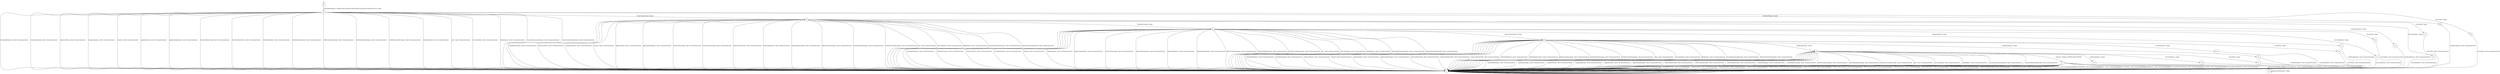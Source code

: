 digraph g {

	s0 [shape="circle" label="s0"];
	s1 [shape="circle" label="s1"];
	s2 [shape="circle" label="s2"];
	s3 [shape="circle" label="s3"];
	s4 [shape="circle" label="s4"];
	s5 [shape="circle" label="s5"];
	s6 [shape="circle" label="s6"];
	s7 [shape="circle" label="s7"];
	s8 [shape="circle" label="s8"];
	s9 [shape="circle" label="s9"];
	s10 [shape="circle" label="s10"];
	s11 [shape="circle" label="s11"];
	s12 [shape="circle" label="s12"];
	s13 [shape="circle" label="s13"];
	s14 [shape="circle" label="s14"];
	s15 [shape="circle" label="s15"];
	s16 [shape="circle" label="s16"];
	s17 [shape="circle" label="s17"];
	s18 [shape="circle" label="s18"];
	s19 [shape="circle" label="s19"];
	s20 [shape="circle" label="s20"];
	s21 [shape="circle" label="s21"];
	s22 [shape="circle" label="s22"];
	s0 -> s2 [label="ClientHelloRSAReset / SERVER_HELLOCERTIFICATECERTIFICATE_REQUESTSERVER_HELLO_DONE"];
	s1 -> s1 [label="ClientHelloRSAReset / x"];
	s1 -> s1 [label="ClientKeyExchange / x"];
	s1 -> s1 [label="EmptyCertificate / x"];
	s1 -> s1 [label="ChangeCipherSpec / x"];
	s1 -> s1 [label="Finished / x"];
	s1 -> s1 [label="ApplicationData / x"];
	s1 -> s1 [label="ApplicationDataEmpty / x"];
	s1 -> s1 [label="ClientCertificateValid / x"];
	s1 -> s1 [label="ClientCertificateInvalid / x"];
	s1 -> s1 [label="ClientCertificateVerify / x"];
	s1 -> s1 [label="CertificateRequest / x"];
	s1 -> s1 [label="HelloVerifyRequest / x"];
	s1 -> s1 [label="DHClientKeyExchange / x"];
	s1 -> s1 [label="DHEServerKeyExchange / x"];
	s1 -> s1 [label="ECDHClientKeyExchange / x"];
	s1 -> s1 [label="ECDHEServerKeyExchange / x"];
	s1 -> s1 [label="ServerHelloDone / x"];
	s1 -> s1 [label="Alert / x"];
	s1 -> s1 [label="SSL2ClientHello / x"];
	s1 -> s1 [label="HelloRequest / x"];
	s1 -> s1 [label="EncryptedExtensionMessage / x"];
	s1 -> s1 [label="ServerHello / x"];
	s1 -> s1 [label="ClientCertificateVerifyInvalid / x"];
	s2 -> s1 [label="ClientHelloRSAReset / Alert1.0ConnectionClosed"];
	s2 -> s1 [label="ClientKeyExchange / Alert1.0ConnectionClosed"];
	s2 -> s1 [label="EmptyCertificate / Alert1.0ConnectionClosed"];
	s2 -> s1 [label="ChangeCipherSpec / Alert1.0ConnectionClosed"];
	s2 -> s1 [label="Finished / Alert1.0ConnectionClosed"];
	s2 -> s1 [label="ApplicationData / Alert2.10ConnectionClosed"];
	s2 -> s1 [label="ApplicationDataEmpty / Alert1.0ConnectionClosed"];
	s2 -> s3 [label="ClientCertificateValid / Empty"];
	s2 -> s1 [label="ClientCertificateInvalid / Alert1.0ConnectionClosed"];
	s2 -> s1 [label="ClientCertificateVerify / Alert1.0ConnectionClosed"];
	s2 -> s8 [label="CertificateRequest / Empty"];
	s2 -> s1 [label="HelloVerifyRequest / Alert1.0ConnectionClosed"];
	s2 -> s1 [label="DHClientKeyExchange / Alert1.0ConnectionClosed"];
	s2 -> s1 [label="DHEServerKeyExchange / Alert1.0ConnectionClosed"];
	s2 -> s1 [label="ECDHClientKeyExchange / Alert1.0ConnectionClosed"];
	s2 -> s1 [label="ECDHEServerKeyExchange / Alert1.0ConnectionClosed"];
	s2 -> s1 [label="ServerHelloDone / Alert1.0ConnectionClosed"];
	s2 -> s1 [label="Alert / Alert1.0ConnectionClosed"];
	s2 -> s1 [label="SSL2ClientHello / Alert1.0ConnectionClosed"];
	s2 -> s1 [label="HelloRequest / Alert2.10ConnectionClosed"];
	s2 -> s1 [label="EncryptedExtensionMessage / Alert1.0ConnectionClosed"];
	s2 -> s9 [label="ServerHello / Empty"];
	s2 -> s1 [label="ClientCertificateVerifyInvalid / Alert1.0ConnectionClosed"];
	s3 -> s1 [label="ClientHelloRSAReset / Alert1.0ConnectionClosed"];
	s3 -> s4 [label="ClientKeyExchange / Empty"];
	s3 -> s1 [label="EmptyCertificate / Alert1.0ConnectionClosed"];
	s3 -> s1 [label="ChangeCipherSpec / Alert1.0ConnectionClosed"];
	s3 -> s1 [label="Finished / Alert1.0ConnectionClosed"];
	s3 -> s1 [label="ApplicationData / Alert2.10ConnectionClosed"];
	s3 -> s1 [label="ApplicationDataEmpty / Alert1.0ConnectionClosed"];
	s3 -> s1 [label="ClientCertificateValid / Alert1.0ConnectionClosed"];
	s3 -> s1 [label="ClientCertificateInvalid / Alert1.0ConnectionClosed"];
	s3 -> s1 [label="ClientCertificateVerify / Alert1.0ConnectionClosed"];
	s3 -> s10 [label="CertificateRequest / Empty"];
	s3 -> s1 [label="HelloVerifyRequest / Alert1.0ConnectionClosed"];
	s3 -> s1 [label="DHClientKeyExchange / Alert1.0ConnectionClosed"];
	s3 -> s1 [label="DHEServerKeyExchange / Alert1.0ConnectionClosed"];
	s3 -> s1 [label="ECDHClientKeyExchange / Alert1.0ConnectionClosed"];
	s3 -> s1 [label="ECDHEServerKeyExchange / Alert1.0ConnectionClosed"];
	s3 -> s11 [label="ServerHelloDone / Empty"];
	s3 -> s1 [label="Alert / Alert1.0ConnectionClosed"];
	s3 -> s1 [label="SSL2ClientHello / Alert1.0ConnectionClosed"];
	s3 -> s1 [label="HelloRequest / Alert2.10ConnectionClosed"];
	s3 -> s1 [label="EncryptedExtensionMessage / Alert1.0ConnectionClosed"];
	s3 -> s12 [label="ServerHello / Empty"];
	s3 -> s1 [label="ClientCertificateVerifyInvalid / Alert1.0ConnectionClosed"];
	s4 -> s1 [label="ClientHelloRSAReset / Alert1.0ConnectionClosed"];
	s4 -> s1 [label="ClientKeyExchange / Alert1.0ConnectionClosed"];
	s4 -> s1 [label="EmptyCertificate / Alert1.0ConnectionClosed"];
	s4 -> s1 [label="ChangeCipherSpec / Alert1.0ConnectionClosed"];
	s4 -> s1 [label="Finished / Alert1.0ConnectionClosed"];
	s4 -> s1 [label="ApplicationData / Alert2.10ConnectionClosed"];
	s4 -> s1 [label="ApplicationDataEmpty / Alert1.0ConnectionClosed"];
	s4 -> s1 [label="ClientCertificateValid / Alert1.0ConnectionClosed"];
	s4 -> s1 [label="ClientCertificateInvalid / Alert1.0ConnectionClosed"];
	s4 -> s5 [label="ClientCertificateVerify / Empty"];
	s4 -> s13 [label="CertificateRequest / Empty"];
	s4 -> s1 [label="HelloVerifyRequest / Alert1.0ConnectionClosed"];
	s4 -> s1 [label="DHClientKeyExchange / Alert1.0ConnectionClosed"];
	s4 -> s1 [label="DHEServerKeyExchange / Alert1.0ConnectionClosed"];
	s4 -> s1 [label="ECDHClientKeyExchange / Alert1.0ConnectionClosed"];
	s4 -> s1 [label="ECDHEServerKeyExchange / Alert1.0ConnectionClosed"];
	s4 -> s14 [label="ServerHelloDone / Empty"];
	s4 -> s1 [label="Alert / Alert1.0ConnectionClosed"];
	s4 -> s1 [label="SSL2ClientHello / Alert1.0ConnectionClosed"];
	s4 -> s1 [label="HelloRequest / Alert2.10ConnectionClosed"];
	s4 -> s1 [label="EncryptedExtensionMessage / Alert1.0ConnectionClosed"];
	s4 -> s15 [label="ServerHello / Empty"];
	s4 -> s1 [label="ClientCertificateVerifyInvalid / Alert1.0ConnectionClosed"];
	s5 -> s1 [label="ClientHelloRSAReset / Alert1.0ConnectionClosed"];
	s5 -> s1 [label="ClientKeyExchange / Alert1.0ConnectionClosed"];
	s5 -> s1 [label="EmptyCertificate / Alert1.0ConnectionClosed"];
	s5 -> s6 [label="ChangeCipherSpec / Empty"];
	s5 -> s1 [label="Finished / Alert1.0ConnectionClosed"];
	s5 -> s1 [label="ApplicationData / Alert2.10ConnectionClosed"];
	s5 -> s1 [label="ApplicationDataEmpty / Alert1.0ConnectionClosed"];
	s5 -> s1 [label="ClientCertificateValid / Alert1.0ConnectionClosed"];
	s5 -> s1 [label="ClientCertificateInvalid / Alert1.0ConnectionClosed"];
	s5 -> s1 [label="ClientCertificateVerify / Alert1.0ConnectionClosed"];
	s5 -> s16 [label="CertificateRequest / Empty"];
	s5 -> s1 [label="HelloVerifyRequest / Alert1.0ConnectionClosed"];
	s5 -> s1 [label="DHClientKeyExchange / Alert1.0ConnectionClosed"];
	s5 -> s1 [label="DHEServerKeyExchange / Alert1.0ConnectionClosed"];
	s5 -> s1 [label="ECDHClientKeyExchange / Alert1.0ConnectionClosed"];
	s5 -> s1 [label="ECDHEServerKeyExchange / Alert1.0ConnectionClosed"];
	s5 -> s17 [label="ServerHelloDone / Empty"];
	s5 -> s1 [label="Alert / Alert1.0ConnectionClosed"];
	s5 -> s1 [label="SSL2ClientHello / Alert1.0ConnectionClosed"];
	s5 -> s1 [label="HelloRequest / Alert2.10ConnectionClosed"];
	s5 -> s1 [label="EncryptedExtensionMessage / Alert1.0ConnectionClosed"];
	s5 -> s18 [label="ServerHello / Empty"];
	s5 -> s1 [label="ClientCertificateVerifyInvalid / Alert1.0ConnectionClosed"];
	s6 -> s1 [label="ClientHelloRSAReset / Alert1.0ConnectionClosed"];
	s6 -> s1 [label="ClientKeyExchange / Alert1.0ConnectionClosed"];
	s6 -> s1 [label="EmptyCertificate / Alert1.0ConnectionClosed"];
	s6 -> s1 [label="ChangeCipherSpec / Alert1.0ConnectionClosed"];
	s6 -> s7 [label="Finished / CHANGE_CIPHER_SPECFINISHED"];
	s6 -> s1 [label="ApplicationData / Alert2.10ConnectionClosed"];
	s6 -> s1 [label="ApplicationDataEmpty / Alert2.10ConnectionClosed"];
	s6 -> s1 [label="ClientCertificateValid / Alert1.0ConnectionClosed"];
	s6 -> s1 [label="ClientCertificateInvalid / Alert1.0ConnectionClosed"];
	s6 -> s1 [label="ClientCertificateVerify / Alert1.0ConnectionClosed"];
	s6 -> s19 [label="CertificateRequest / Empty"];
	s6 -> s1 [label="HelloVerifyRequest / Alert1.0ConnectionClosed"];
	s6 -> s1 [label="DHClientKeyExchange / Alert1.0ConnectionClosed"];
	s6 -> s1 [label="DHEServerKeyExchange / Alert1.0ConnectionClosed"];
	s6 -> s1 [label="ECDHClientKeyExchange / Alert1.0ConnectionClosed"];
	s6 -> s1 [label="ECDHEServerKeyExchange / Alert1.0ConnectionClosed"];
	s6 -> s20 [label="ServerHelloDone / Empty"];
	s6 -> s1 [label="Alert / Alert1.0ConnectionClosed"];
	s6 -> s1 [label="SSL2ClientHello / Alert1.0ConnectionClosed"];
	s6 -> s1 [label="HelloRequest / Alert2.10ConnectionClosed"];
	s6 -> s1 [label="EncryptedExtensionMessage / Alert1.0ConnectionClosed"];
	s6 -> s21 [label="ServerHello / Empty"];
	s6 -> s1 [label="ClientCertificateVerifyInvalid / Alert1.0ConnectionClosed"];
	s7 -> s1 [label="ClientHelloRSAReset / Alert1.0ConnectionClosed"];
	s7 -> s1 [label="ClientKeyExchange / Alert1.0ConnectionClosed"];
	s7 -> s1 [label="EmptyCertificate / Alert1.0ConnectionClosed"];
	s7 -> s1 [label="ChangeCipherSpec / Alert1.0ConnectionClosed"];
	s7 -> s1 [label="Finished / Alert1.0ConnectionClosed"];
	s7 -> s1 [label="ApplicationData / APPLICATIONAlert1.0ConnectionClosed"];
	s7 -> s22 [label="ApplicationDataEmpty / Empty"];
	s7 -> s1 [label="ClientCertificateValid / Alert1.0ConnectionClosed"];
	s7 -> s1 [label="ClientCertificateInvalid / Alert1.0ConnectionClosed"];
	s7 -> s1 [label="ClientCertificateVerify / Alert1.0ConnectionClosed"];
	s7 -> s1 [label="CertificateRequest / Alert1.0ConnectionClosed"];
	s7 -> s1 [label="HelloVerifyRequest / Alert1.0ConnectionClosed"];
	s7 -> s1 [label="DHClientKeyExchange / Alert1.0ConnectionClosed"];
	s7 -> s1 [label="DHEServerKeyExchange / Alert1.0ConnectionClosed"];
	s7 -> s1 [label="ECDHClientKeyExchange / Alert1.0ConnectionClosed"];
	s7 -> s1 [label="ECDHEServerKeyExchange / Alert1.0ConnectionClosed"];
	s7 -> s1 [label="ServerHelloDone / Alert1.0ConnectionClosed"];
	s7 -> s1 [label="Alert / Alert1.0ConnectionClosed"];
	s7 -> s1 [label="SSL2ClientHello / Alert1.0ConnectionClosed"];
	s7 -> s1 [label="HelloRequest / Alert2.10ConnectionClosed"];
	s7 -> s1 [label="EncryptedExtensionMessage / Alert1.0ConnectionClosed"];
	s7 -> s1 [label="ServerHello / Alert1.0ConnectionClosed"];
	s7 -> s1 [label="ClientCertificateVerifyInvalid / Alert1.0ConnectionClosed"];
	s8 -> s1 [label="CertificateRequest / Alert1.0ConnectionClosed"];
	s9 -> s1 [label="ServerHello / Alert1.0ConnectionClosed"];
	s10 -> s1 [label="CertificateRequest / Alert1.0ConnectionClosed"];
	s11 -> s1 [label="ServerHelloDone / Alert1.0ConnectionClosed"];
	s12 -> s1 [label="ServerHello / Alert1.0ConnectionClosed"];
	s13 -> s1 [label="CertificateRequest / Alert1.0ConnectionClosed"];
	s14 -> s1 [label="ServerHelloDone / Alert1.0ConnectionClosed"];
	s15 -> s1 [label="ServerHello / Alert1.0ConnectionClosed"];
	s16 -> s1 [label="CertificateRequest / Alert1.0ConnectionClosed"];
	s17 -> s1 [label="ServerHelloDone / Alert1.0ConnectionClosed"];
	s18 -> s1 [label="ServerHello / Alert1.0ConnectionClosed"];
	s19 -> s1 [label="CertificateRequest / Alert1.0ConnectionClosed"];
	s20 -> s1 [label="ServerHelloDone / Alert1.0ConnectionClosed"];
	s21 -> s1 [label="ServerHello / Alert1.0ConnectionClosed"];
	s22 -> s22 [label="ApplicationDataEmpty / Empty"];

__start0 [label="" shape="none" width="0" height="0"];
__start0 -> s0;

}
